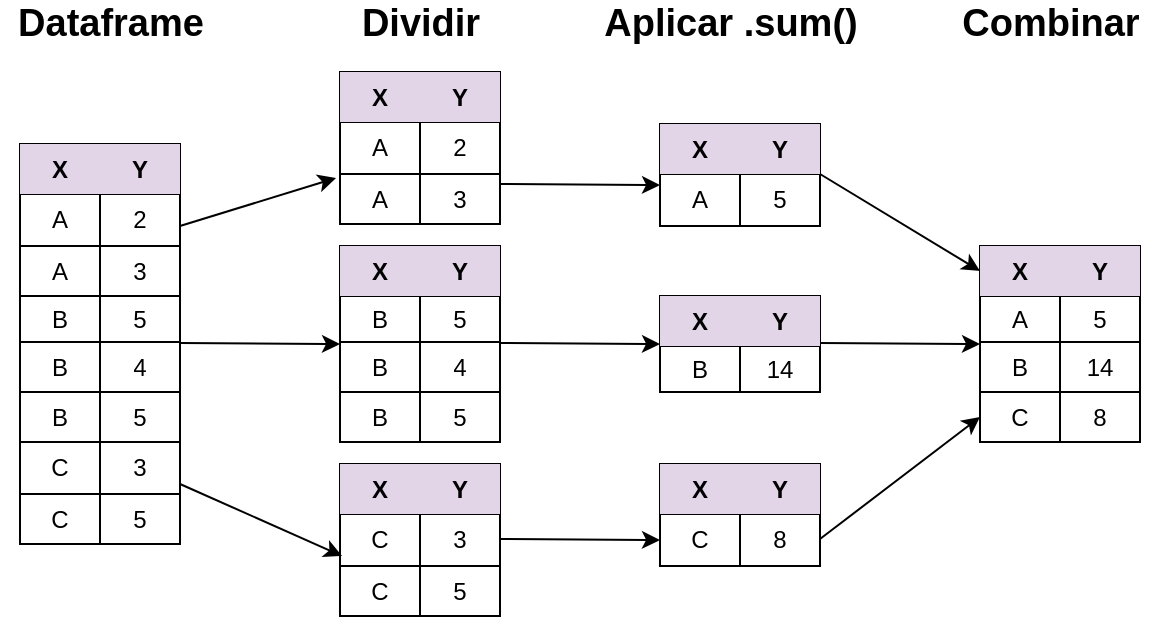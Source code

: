 <mxfile version="18.0.1" type="device"><diagram id="qGGB7YdYX_2uD_YMOas9" name="Página-1"><mxGraphModel dx="1070" dy="843" grid="1" gridSize="10" guides="1" tooltips="1" connect="1" arrows="1" fold="1" page="1" pageScale="1" pageWidth="1100" pageHeight="850" math="0" shadow="0"><root><mxCell id="0"/><mxCell id="1" parent="0"/><mxCell id="ShK-FZhTiDxyKn27nZSb-1" value="" style="shape=table;html=1;whiteSpace=wrap;startSize=0;container=1;collapsible=0;childLayout=tableLayout;" vertex="1" parent="1"><mxGeometry x="160" y="160" width="80" height="200" as="geometry"/></mxCell><mxCell id="ShK-FZhTiDxyKn27nZSb-2" value="" style="shape=tableRow;horizontal=0;startSize=0;swimlaneHead=0;swimlaneBody=0;top=0;left=0;bottom=0;right=0;collapsible=0;dropTarget=0;fillColor=none;points=[[0,0.5],[1,0.5]];portConstraint=eastwest;" vertex="1" parent="ShK-FZhTiDxyKn27nZSb-1"><mxGeometry width="80" height="25" as="geometry"/></mxCell><mxCell id="ShK-FZhTiDxyKn27nZSb-3" value="X" style="shape=partialRectangle;html=1;whiteSpace=wrap;connectable=0;fillColor=#e1d5e7;top=0;left=0;bottom=0;right=0;overflow=hidden;strokeColor=#9673a6;fontStyle=1" vertex="1" parent="ShK-FZhTiDxyKn27nZSb-2"><mxGeometry width="40" height="25" as="geometry"><mxRectangle width="40" height="25" as="alternateBounds"/></mxGeometry></mxCell><mxCell id="ShK-FZhTiDxyKn27nZSb-4" value="Y" style="shape=partialRectangle;html=1;whiteSpace=wrap;connectable=0;fillColor=#e1d5e7;top=0;left=0;bottom=0;right=0;overflow=hidden;strokeColor=#9673a6;fontStyle=1" vertex="1" parent="ShK-FZhTiDxyKn27nZSb-2"><mxGeometry x="40" width="40" height="25" as="geometry"><mxRectangle width="40" height="25" as="alternateBounds"/></mxGeometry></mxCell><mxCell id="ShK-FZhTiDxyKn27nZSb-6" value="" style="shape=tableRow;horizontal=0;startSize=0;swimlaneHead=0;swimlaneBody=0;top=0;left=0;bottom=0;right=0;collapsible=0;dropTarget=0;fillColor=none;points=[[0,0.5],[1,0.5]];portConstraint=eastwest;" vertex="1" parent="ShK-FZhTiDxyKn27nZSb-1"><mxGeometry y="25" width="80" height="26" as="geometry"/></mxCell><mxCell id="ShK-FZhTiDxyKn27nZSb-7" value="A" style="shape=partialRectangle;html=1;whiteSpace=wrap;connectable=0;fillColor=none;top=0;left=0;bottom=0;right=0;overflow=hidden;" vertex="1" parent="ShK-FZhTiDxyKn27nZSb-6"><mxGeometry width="40" height="26" as="geometry"><mxRectangle width="40" height="26" as="alternateBounds"/></mxGeometry></mxCell><mxCell id="ShK-FZhTiDxyKn27nZSb-8" value="2" style="shape=partialRectangle;html=1;whiteSpace=wrap;connectable=0;fillColor=none;top=0;left=0;bottom=0;right=0;overflow=hidden;" vertex="1" parent="ShK-FZhTiDxyKn27nZSb-6"><mxGeometry x="40" width="40" height="26" as="geometry"><mxRectangle width="40" height="26" as="alternateBounds"/></mxGeometry></mxCell><mxCell id="ShK-FZhTiDxyKn27nZSb-10" value="" style="shape=tableRow;horizontal=0;startSize=0;swimlaneHead=0;swimlaneBody=0;top=0;left=0;bottom=0;right=0;collapsible=0;dropTarget=0;fillColor=none;points=[[0,0.5],[1,0.5]];portConstraint=eastwest;" vertex="1" parent="ShK-FZhTiDxyKn27nZSb-1"><mxGeometry y="51" width="80" height="25" as="geometry"/></mxCell><mxCell id="ShK-FZhTiDxyKn27nZSb-11" value="A" style="shape=partialRectangle;html=1;whiteSpace=wrap;connectable=0;fillColor=none;top=0;left=0;bottom=0;right=0;overflow=hidden;" vertex="1" parent="ShK-FZhTiDxyKn27nZSb-10"><mxGeometry width="40" height="25" as="geometry"><mxRectangle width="40" height="25" as="alternateBounds"/></mxGeometry></mxCell><mxCell id="ShK-FZhTiDxyKn27nZSb-12" value="3" style="shape=partialRectangle;html=1;whiteSpace=wrap;connectable=0;fillColor=none;top=0;left=0;bottom=0;right=0;overflow=hidden;" vertex="1" parent="ShK-FZhTiDxyKn27nZSb-10"><mxGeometry x="40" width="40" height="25" as="geometry"><mxRectangle width="40" height="25" as="alternateBounds"/></mxGeometry></mxCell><mxCell id="ShK-FZhTiDxyKn27nZSb-23" style="shape=tableRow;horizontal=0;startSize=0;swimlaneHead=0;swimlaneBody=0;top=0;left=0;bottom=0;right=0;collapsible=0;dropTarget=0;fillColor=none;points=[[0,0.5],[1,0.5]];portConstraint=eastwest;" vertex="1" parent="ShK-FZhTiDxyKn27nZSb-1"><mxGeometry y="76" width="80" height="23" as="geometry"/></mxCell><mxCell id="ShK-FZhTiDxyKn27nZSb-24" value="B" style="shape=partialRectangle;html=1;whiteSpace=wrap;connectable=0;fillColor=none;top=0;left=0;bottom=0;right=0;overflow=hidden;" vertex="1" parent="ShK-FZhTiDxyKn27nZSb-23"><mxGeometry width="40" height="23" as="geometry"><mxRectangle width="40" height="23" as="alternateBounds"/></mxGeometry></mxCell><mxCell id="ShK-FZhTiDxyKn27nZSb-25" value="5" style="shape=partialRectangle;html=1;whiteSpace=wrap;connectable=0;fillColor=none;top=0;left=0;bottom=0;right=0;overflow=hidden;" vertex="1" parent="ShK-FZhTiDxyKn27nZSb-23"><mxGeometry x="40" width="40" height="23" as="geometry"><mxRectangle width="40" height="23" as="alternateBounds"/></mxGeometry></mxCell><mxCell id="ShK-FZhTiDxyKn27nZSb-20" style="shape=tableRow;horizontal=0;startSize=0;swimlaneHead=0;swimlaneBody=0;top=0;left=0;bottom=0;right=0;collapsible=0;dropTarget=0;fillColor=none;points=[[0,0.5],[1,0.5]];portConstraint=eastwest;" vertex="1" parent="ShK-FZhTiDxyKn27nZSb-1"><mxGeometry y="99" width="80" height="25" as="geometry"/></mxCell><mxCell id="ShK-FZhTiDxyKn27nZSb-21" value="B" style="shape=partialRectangle;html=1;whiteSpace=wrap;connectable=0;fillColor=none;top=0;left=0;bottom=0;right=0;overflow=hidden;" vertex="1" parent="ShK-FZhTiDxyKn27nZSb-20"><mxGeometry width="40" height="25" as="geometry"><mxRectangle width="40" height="25" as="alternateBounds"/></mxGeometry></mxCell><mxCell id="ShK-FZhTiDxyKn27nZSb-22" value="4" style="shape=partialRectangle;html=1;whiteSpace=wrap;connectable=0;fillColor=none;top=0;left=0;bottom=0;right=0;overflow=hidden;" vertex="1" parent="ShK-FZhTiDxyKn27nZSb-20"><mxGeometry x="40" width="40" height="25" as="geometry"><mxRectangle width="40" height="25" as="alternateBounds"/></mxGeometry></mxCell><mxCell id="ShK-FZhTiDxyKn27nZSb-17" style="shape=tableRow;horizontal=0;startSize=0;swimlaneHead=0;swimlaneBody=0;top=0;left=0;bottom=0;right=0;collapsible=0;dropTarget=0;fillColor=none;points=[[0,0.5],[1,0.5]];portConstraint=eastwest;" vertex="1" parent="ShK-FZhTiDxyKn27nZSb-1"><mxGeometry y="124" width="80" height="25" as="geometry"/></mxCell><mxCell id="ShK-FZhTiDxyKn27nZSb-18" value="B" style="shape=partialRectangle;html=1;whiteSpace=wrap;connectable=0;fillColor=none;top=0;left=0;bottom=0;right=0;overflow=hidden;" vertex="1" parent="ShK-FZhTiDxyKn27nZSb-17"><mxGeometry width="40" height="25" as="geometry"><mxRectangle width="40" height="25" as="alternateBounds"/></mxGeometry></mxCell><mxCell id="ShK-FZhTiDxyKn27nZSb-19" value="5" style="shape=partialRectangle;html=1;whiteSpace=wrap;connectable=0;fillColor=none;top=0;left=0;bottom=0;right=0;overflow=hidden;" vertex="1" parent="ShK-FZhTiDxyKn27nZSb-17"><mxGeometry x="40" width="40" height="25" as="geometry"><mxRectangle width="40" height="25" as="alternateBounds"/></mxGeometry></mxCell><mxCell id="ShK-FZhTiDxyKn27nZSb-26" style="shape=tableRow;horizontal=0;startSize=0;swimlaneHead=0;swimlaneBody=0;top=0;left=0;bottom=0;right=0;collapsible=0;dropTarget=0;fillColor=none;points=[[0,0.5],[1,0.5]];portConstraint=eastwest;" vertex="1" parent="ShK-FZhTiDxyKn27nZSb-1"><mxGeometry y="149" width="80" height="26" as="geometry"/></mxCell><mxCell id="ShK-FZhTiDxyKn27nZSb-27" value="C" style="shape=partialRectangle;html=1;whiteSpace=wrap;connectable=0;fillColor=none;top=0;left=0;bottom=0;right=0;overflow=hidden;" vertex="1" parent="ShK-FZhTiDxyKn27nZSb-26"><mxGeometry width="40" height="26" as="geometry"><mxRectangle width="40" height="26" as="alternateBounds"/></mxGeometry></mxCell><mxCell id="ShK-FZhTiDxyKn27nZSb-28" value="3" style="shape=partialRectangle;html=1;whiteSpace=wrap;connectable=0;fillColor=none;top=0;left=0;bottom=0;right=0;overflow=hidden;" vertex="1" parent="ShK-FZhTiDxyKn27nZSb-26"><mxGeometry x="40" width="40" height="26" as="geometry"><mxRectangle width="40" height="26" as="alternateBounds"/></mxGeometry></mxCell><mxCell id="ShK-FZhTiDxyKn27nZSb-14" style="shape=tableRow;horizontal=0;startSize=0;swimlaneHead=0;swimlaneBody=0;top=0;left=0;bottom=0;right=0;collapsible=0;dropTarget=0;fillColor=none;points=[[0,0.5],[1,0.5]];portConstraint=eastwest;" vertex="1" parent="ShK-FZhTiDxyKn27nZSb-1"><mxGeometry y="175" width="80" height="25" as="geometry"/></mxCell><mxCell id="ShK-FZhTiDxyKn27nZSb-15" value="C" style="shape=partialRectangle;html=1;whiteSpace=wrap;connectable=0;fillColor=none;top=0;left=0;bottom=0;right=0;overflow=hidden;" vertex="1" parent="ShK-FZhTiDxyKn27nZSb-14"><mxGeometry width="40" height="25" as="geometry"><mxRectangle width="40" height="25" as="alternateBounds"/></mxGeometry></mxCell><mxCell id="ShK-FZhTiDxyKn27nZSb-16" value="5" style="shape=partialRectangle;html=1;whiteSpace=wrap;connectable=0;fillColor=none;top=0;left=0;bottom=0;right=0;overflow=hidden;" vertex="1" parent="ShK-FZhTiDxyKn27nZSb-14"><mxGeometry x="40" width="40" height="25" as="geometry"><mxRectangle width="40" height="25" as="alternateBounds"/></mxGeometry></mxCell><mxCell id="ShK-FZhTiDxyKn27nZSb-29" value="" style="shape=table;html=1;whiteSpace=wrap;startSize=0;container=1;collapsible=0;childLayout=tableLayout;" vertex="1" parent="1"><mxGeometry x="320" y="320" width="80" height="76" as="geometry"/></mxCell><mxCell id="ShK-FZhTiDxyKn27nZSb-30" value="" style="shape=tableRow;horizontal=0;startSize=0;swimlaneHead=0;swimlaneBody=0;top=0;left=0;bottom=0;right=0;collapsible=0;dropTarget=0;fillColor=none;points=[[0,0.5],[1,0.5]];portConstraint=eastwest;" vertex="1" parent="ShK-FZhTiDxyKn27nZSb-29"><mxGeometry width="80" height="25" as="geometry"/></mxCell><mxCell id="ShK-FZhTiDxyKn27nZSb-31" value="X" style="shape=partialRectangle;html=1;whiteSpace=wrap;connectable=0;fillColor=#e1d5e7;top=0;left=0;bottom=0;right=0;overflow=hidden;strokeColor=#9673a6;fontStyle=1" vertex="1" parent="ShK-FZhTiDxyKn27nZSb-30"><mxGeometry width="40" height="25" as="geometry"><mxRectangle width="40" height="25" as="alternateBounds"/></mxGeometry></mxCell><mxCell id="ShK-FZhTiDxyKn27nZSb-32" value="Y" style="shape=partialRectangle;html=1;whiteSpace=wrap;connectable=0;fillColor=#e1d5e7;top=0;left=0;bottom=0;right=0;overflow=hidden;strokeColor=#9673a6;fontStyle=1" vertex="1" parent="ShK-FZhTiDxyKn27nZSb-30"><mxGeometry x="40" width="40" height="25" as="geometry"><mxRectangle width="40" height="25" as="alternateBounds"/></mxGeometry></mxCell><mxCell id="ShK-FZhTiDxyKn27nZSb-48" style="shape=tableRow;horizontal=0;startSize=0;swimlaneHead=0;swimlaneBody=0;top=0;left=0;bottom=0;right=0;collapsible=0;dropTarget=0;fillColor=none;points=[[0,0.5],[1,0.5]];portConstraint=eastwest;" vertex="1" parent="ShK-FZhTiDxyKn27nZSb-29"><mxGeometry y="25" width="80" height="26" as="geometry"/></mxCell><mxCell id="ShK-FZhTiDxyKn27nZSb-49" value="C" style="shape=partialRectangle;html=1;whiteSpace=wrap;connectable=0;fillColor=none;top=0;left=0;bottom=0;right=0;overflow=hidden;" vertex="1" parent="ShK-FZhTiDxyKn27nZSb-48"><mxGeometry width="40" height="26" as="geometry"><mxRectangle width="40" height="26" as="alternateBounds"/></mxGeometry></mxCell><mxCell id="ShK-FZhTiDxyKn27nZSb-50" value="3" style="shape=partialRectangle;html=1;whiteSpace=wrap;connectable=0;fillColor=none;top=0;left=0;bottom=0;right=0;overflow=hidden;" vertex="1" parent="ShK-FZhTiDxyKn27nZSb-48"><mxGeometry x="40" width="40" height="26" as="geometry"><mxRectangle width="40" height="26" as="alternateBounds"/></mxGeometry></mxCell><mxCell id="ShK-FZhTiDxyKn27nZSb-51" style="shape=tableRow;horizontal=0;startSize=0;swimlaneHead=0;swimlaneBody=0;top=0;left=0;bottom=0;right=0;collapsible=0;dropTarget=0;fillColor=none;points=[[0,0.5],[1,0.5]];portConstraint=eastwest;" vertex="1" parent="ShK-FZhTiDxyKn27nZSb-29"><mxGeometry y="51" width="80" height="25" as="geometry"/></mxCell><mxCell id="ShK-FZhTiDxyKn27nZSb-52" value="C" style="shape=partialRectangle;html=1;whiteSpace=wrap;connectable=0;fillColor=none;top=0;left=0;bottom=0;right=0;overflow=hidden;" vertex="1" parent="ShK-FZhTiDxyKn27nZSb-51"><mxGeometry width="40" height="25" as="geometry"><mxRectangle width="40" height="25" as="alternateBounds"/></mxGeometry></mxCell><mxCell id="ShK-FZhTiDxyKn27nZSb-53" value="5" style="shape=partialRectangle;html=1;whiteSpace=wrap;connectable=0;fillColor=none;top=0;left=0;bottom=0;right=0;overflow=hidden;" vertex="1" parent="ShK-FZhTiDxyKn27nZSb-51"><mxGeometry x="40" width="40" height="25" as="geometry"><mxRectangle width="40" height="25" as="alternateBounds"/></mxGeometry></mxCell><mxCell id="ShK-FZhTiDxyKn27nZSb-54" value="" style="shape=table;html=1;whiteSpace=wrap;startSize=0;container=1;collapsible=0;childLayout=tableLayout;" vertex="1" parent="1"><mxGeometry x="320" y="211" width="80" height="98" as="geometry"/></mxCell><mxCell id="ShK-FZhTiDxyKn27nZSb-55" value="" style="shape=tableRow;horizontal=0;startSize=0;swimlaneHead=0;swimlaneBody=0;top=0;left=0;bottom=0;right=0;collapsible=0;dropTarget=0;fillColor=none;points=[[0,0.5],[1,0.5]];portConstraint=eastwest;" vertex="1" parent="ShK-FZhTiDxyKn27nZSb-54"><mxGeometry width="80" height="25" as="geometry"/></mxCell><mxCell id="ShK-FZhTiDxyKn27nZSb-56" value="X" style="shape=partialRectangle;html=1;whiteSpace=wrap;connectable=0;fillColor=#e1d5e7;top=0;left=0;bottom=0;right=0;overflow=hidden;strokeColor=#9673a6;fontStyle=1" vertex="1" parent="ShK-FZhTiDxyKn27nZSb-55"><mxGeometry width="40" height="25" as="geometry"><mxRectangle width="40" height="25" as="alternateBounds"/></mxGeometry></mxCell><mxCell id="ShK-FZhTiDxyKn27nZSb-57" value="Y" style="shape=partialRectangle;html=1;whiteSpace=wrap;connectable=0;fillColor=#e1d5e7;top=0;left=0;bottom=0;right=0;overflow=hidden;strokeColor=#9673a6;fontStyle=1" vertex="1" parent="ShK-FZhTiDxyKn27nZSb-55"><mxGeometry x="40" width="40" height="25" as="geometry"><mxRectangle width="40" height="25" as="alternateBounds"/></mxGeometry></mxCell><mxCell id="ShK-FZhTiDxyKn27nZSb-64" style="shape=tableRow;horizontal=0;startSize=0;swimlaneHead=0;swimlaneBody=0;top=0;left=0;bottom=0;right=0;collapsible=0;dropTarget=0;fillColor=none;points=[[0,0.5],[1,0.5]];portConstraint=eastwest;" vertex="1" parent="ShK-FZhTiDxyKn27nZSb-54"><mxGeometry y="25" width="80" height="23" as="geometry"/></mxCell><mxCell id="ShK-FZhTiDxyKn27nZSb-65" value="B" style="shape=partialRectangle;html=1;whiteSpace=wrap;connectable=0;fillColor=none;top=0;left=0;bottom=0;right=0;overflow=hidden;" vertex="1" parent="ShK-FZhTiDxyKn27nZSb-64"><mxGeometry width="40" height="23" as="geometry"><mxRectangle width="40" height="23" as="alternateBounds"/></mxGeometry></mxCell><mxCell id="ShK-FZhTiDxyKn27nZSb-66" value="5" style="shape=partialRectangle;html=1;whiteSpace=wrap;connectable=0;fillColor=none;top=0;left=0;bottom=0;right=0;overflow=hidden;" vertex="1" parent="ShK-FZhTiDxyKn27nZSb-64"><mxGeometry x="40" width="40" height="23" as="geometry"><mxRectangle width="40" height="23" as="alternateBounds"/></mxGeometry></mxCell><mxCell id="ShK-FZhTiDxyKn27nZSb-67" style="shape=tableRow;horizontal=0;startSize=0;swimlaneHead=0;swimlaneBody=0;top=0;left=0;bottom=0;right=0;collapsible=0;dropTarget=0;fillColor=none;points=[[0,0.5],[1,0.5]];portConstraint=eastwest;" vertex="1" parent="ShK-FZhTiDxyKn27nZSb-54"><mxGeometry y="48" width="80" height="25" as="geometry"/></mxCell><mxCell id="ShK-FZhTiDxyKn27nZSb-68" value="B" style="shape=partialRectangle;html=1;whiteSpace=wrap;connectable=0;fillColor=none;top=0;left=0;bottom=0;right=0;overflow=hidden;" vertex="1" parent="ShK-FZhTiDxyKn27nZSb-67"><mxGeometry width="40" height="25" as="geometry"><mxRectangle width="40" height="25" as="alternateBounds"/></mxGeometry></mxCell><mxCell id="ShK-FZhTiDxyKn27nZSb-69" value="4" style="shape=partialRectangle;html=1;whiteSpace=wrap;connectable=0;fillColor=none;top=0;left=0;bottom=0;right=0;overflow=hidden;" vertex="1" parent="ShK-FZhTiDxyKn27nZSb-67"><mxGeometry x="40" width="40" height="25" as="geometry"><mxRectangle width="40" height="25" as="alternateBounds"/></mxGeometry></mxCell><mxCell id="ShK-FZhTiDxyKn27nZSb-70" style="shape=tableRow;horizontal=0;startSize=0;swimlaneHead=0;swimlaneBody=0;top=0;left=0;bottom=0;right=0;collapsible=0;dropTarget=0;fillColor=none;points=[[0,0.5],[1,0.5]];portConstraint=eastwest;" vertex="1" parent="ShK-FZhTiDxyKn27nZSb-54"><mxGeometry y="73" width="80" height="25" as="geometry"/></mxCell><mxCell id="ShK-FZhTiDxyKn27nZSb-71" value="B" style="shape=partialRectangle;html=1;whiteSpace=wrap;connectable=0;fillColor=none;top=0;left=0;bottom=0;right=0;overflow=hidden;" vertex="1" parent="ShK-FZhTiDxyKn27nZSb-70"><mxGeometry width="40" height="25" as="geometry"><mxRectangle width="40" height="25" as="alternateBounds"/></mxGeometry></mxCell><mxCell id="ShK-FZhTiDxyKn27nZSb-72" value="5" style="shape=partialRectangle;html=1;whiteSpace=wrap;connectable=0;fillColor=none;top=0;left=0;bottom=0;right=0;overflow=hidden;" vertex="1" parent="ShK-FZhTiDxyKn27nZSb-70"><mxGeometry x="40" width="40" height="25" as="geometry"><mxRectangle width="40" height="25" as="alternateBounds"/></mxGeometry></mxCell><mxCell id="ShK-FZhTiDxyKn27nZSb-79" value="" style="shape=table;html=1;whiteSpace=wrap;startSize=0;container=1;collapsible=0;childLayout=tableLayout;" vertex="1" parent="1"><mxGeometry x="320" y="124" width="80" height="76" as="geometry"/></mxCell><mxCell id="ShK-FZhTiDxyKn27nZSb-80" value="" style="shape=tableRow;horizontal=0;startSize=0;swimlaneHead=0;swimlaneBody=0;top=0;left=0;bottom=0;right=0;collapsible=0;dropTarget=0;fillColor=none;points=[[0,0.5],[1,0.5]];portConstraint=eastwest;" vertex="1" parent="ShK-FZhTiDxyKn27nZSb-79"><mxGeometry width="80" height="25" as="geometry"/></mxCell><mxCell id="ShK-FZhTiDxyKn27nZSb-81" value="X" style="shape=partialRectangle;html=1;whiteSpace=wrap;connectable=0;fillColor=#e1d5e7;top=0;left=0;bottom=0;right=0;overflow=hidden;strokeColor=#9673a6;fontStyle=1" vertex="1" parent="ShK-FZhTiDxyKn27nZSb-80"><mxGeometry width="40" height="25" as="geometry"><mxRectangle width="40" height="25" as="alternateBounds"/></mxGeometry></mxCell><mxCell id="ShK-FZhTiDxyKn27nZSb-82" value="Y" style="shape=partialRectangle;html=1;whiteSpace=wrap;connectable=0;fillColor=#e1d5e7;top=0;left=0;bottom=0;right=0;overflow=hidden;strokeColor=#9673a6;fontStyle=1" vertex="1" parent="ShK-FZhTiDxyKn27nZSb-80"><mxGeometry x="40" width="40" height="25" as="geometry"><mxRectangle width="40" height="25" as="alternateBounds"/></mxGeometry></mxCell><mxCell id="ShK-FZhTiDxyKn27nZSb-83" value="" style="shape=tableRow;horizontal=0;startSize=0;swimlaneHead=0;swimlaneBody=0;top=0;left=0;bottom=0;right=0;collapsible=0;dropTarget=0;fillColor=none;points=[[0,0.5],[1,0.5]];portConstraint=eastwest;" vertex="1" parent="ShK-FZhTiDxyKn27nZSb-79"><mxGeometry y="25" width="80" height="26" as="geometry"/></mxCell><mxCell id="ShK-FZhTiDxyKn27nZSb-84" value="A" style="shape=partialRectangle;html=1;whiteSpace=wrap;connectable=0;fillColor=none;top=0;left=0;bottom=0;right=0;overflow=hidden;" vertex="1" parent="ShK-FZhTiDxyKn27nZSb-83"><mxGeometry width="40" height="26" as="geometry"><mxRectangle width="40" height="26" as="alternateBounds"/></mxGeometry></mxCell><mxCell id="ShK-FZhTiDxyKn27nZSb-85" value="2" style="shape=partialRectangle;html=1;whiteSpace=wrap;connectable=0;fillColor=none;top=0;left=0;bottom=0;right=0;overflow=hidden;" vertex="1" parent="ShK-FZhTiDxyKn27nZSb-83"><mxGeometry x="40" width="40" height="26" as="geometry"><mxRectangle width="40" height="26" as="alternateBounds"/></mxGeometry></mxCell><mxCell id="ShK-FZhTiDxyKn27nZSb-86" value="" style="shape=tableRow;horizontal=0;startSize=0;swimlaneHead=0;swimlaneBody=0;top=0;left=0;bottom=0;right=0;collapsible=0;dropTarget=0;fillColor=none;points=[[0,0.5],[1,0.5]];portConstraint=eastwest;" vertex="1" parent="ShK-FZhTiDxyKn27nZSb-79"><mxGeometry y="51" width="80" height="25" as="geometry"/></mxCell><mxCell id="ShK-FZhTiDxyKn27nZSb-87" value="A" style="shape=partialRectangle;html=1;whiteSpace=wrap;connectable=0;fillColor=none;top=0;left=0;bottom=0;right=0;overflow=hidden;" vertex="1" parent="ShK-FZhTiDxyKn27nZSb-86"><mxGeometry width="40" height="25" as="geometry"><mxRectangle width="40" height="25" as="alternateBounds"/></mxGeometry></mxCell><mxCell id="ShK-FZhTiDxyKn27nZSb-88" value="3" style="shape=partialRectangle;html=1;whiteSpace=wrap;connectable=0;fillColor=none;top=0;left=0;bottom=0;right=0;overflow=hidden;" vertex="1" parent="ShK-FZhTiDxyKn27nZSb-86"><mxGeometry x="40" width="40" height="25" as="geometry"><mxRectangle width="40" height="25" as="alternateBounds"/></mxGeometry></mxCell><mxCell id="ShK-FZhTiDxyKn27nZSb-104" value="" style="shape=table;html=1;whiteSpace=wrap;startSize=0;container=1;collapsible=0;childLayout=tableLayout;" vertex="1" parent="1"><mxGeometry x="480" y="150" width="80" height="51" as="geometry"/></mxCell><mxCell id="ShK-FZhTiDxyKn27nZSb-105" value="" style="shape=tableRow;horizontal=0;startSize=0;swimlaneHead=0;swimlaneBody=0;top=0;left=0;bottom=0;right=0;collapsible=0;dropTarget=0;fillColor=none;points=[[0,0.5],[1,0.5]];portConstraint=eastwest;" vertex="1" parent="ShK-FZhTiDxyKn27nZSb-104"><mxGeometry width="80" height="25" as="geometry"/></mxCell><mxCell id="ShK-FZhTiDxyKn27nZSb-106" value="X" style="shape=partialRectangle;html=1;whiteSpace=wrap;connectable=0;fillColor=#e1d5e7;top=0;left=0;bottom=0;right=0;overflow=hidden;strokeColor=#9673a6;fontStyle=1" vertex="1" parent="ShK-FZhTiDxyKn27nZSb-105"><mxGeometry width="40" height="25" as="geometry"><mxRectangle width="40" height="25" as="alternateBounds"/></mxGeometry></mxCell><mxCell id="ShK-FZhTiDxyKn27nZSb-107" value="Y" style="shape=partialRectangle;html=1;whiteSpace=wrap;connectable=0;fillColor=#e1d5e7;top=0;left=0;bottom=0;right=0;overflow=hidden;strokeColor=#9673a6;fontStyle=1" vertex="1" parent="ShK-FZhTiDxyKn27nZSb-105"><mxGeometry x="40" width="40" height="25" as="geometry"><mxRectangle width="40" height="25" as="alternateBounds"/></mxGeometry></mxCell><mxCell id="ShK-FZhTiDxyKn27nZSb-108" value="" style="shape=tableRow;horizontal=0;startSize=0;swimlaneHead=0;swimlaneBody=0;top=0;left=0;bottom=0;right=0;collapsible=0;dropTarget=0;fillColor=none;points=[[0,0.5],[1,0.5]];portConstraint=eastwest;" vertex="1" parent="ShK-FZhTiDxyKn27nZSb-104"><mxGeometry y="25" width="80" height="26" as="geometry"/></mxCell><mxCell id="ShK-FZhTiDxyKn27nZSb-109" value="A" style="shape=partialRectangle;html=1;whiteSpace=wrap;connectable=0;fillColor=none;top=0;left=0;bottom=0;right=0;overflow=hidden;" vertex="1" parent="ShK-FZhTiDxyKn27nZSb-108"><mxGeometry width="40" height="26" as="geometry"><mxRectangle width="40" height="26" as="alternateBounds"/></mxGeometry></mxCell><mxCell id="ShK-FZhTiDxyKn27nZSb-110" value="5" style="shape=partialRectangle;html=1;whiteSpace=wrap;connectable=0;fillColor=none;top=0;left=0;bottom=0;right=0;overflow=hidden;" vertex="1" parent="ShK-FZhTiDxyKn27nZSb-108"><mxGeometry x="40" width="40" height="26" as="geometry"><mxRectangle width="40" height="26" as="alternateBounds"/></mxGeometry></mxCell><mxCell id="ShK-FZhTiDxyKn27nZSb-114" value="" style="shape=table;html=1;whiteSpace=wrap;startSize=0;container=1;collapsible=0;childLayout=tableLayout;" vertex="1" parent="1"><mxGeometry x="480" y="236" width="80" height="48" as="geometry"/></mxCell><mxCell id="ShK-FZhTiDxyKn27nZSb-115" value="" style="shape=tableRow;horizontal=0;startSize=0;swimlaneHead=0;swimlaneBody=0;top=0;left=0;bottom=0;right=0;collapsible=0;dropTarget=0;fillColor=none;points=[[0,0.5],[1,0.5]];portConstraint=eastwest;" vertex="1" parent="ShK-FZhTiDxyKn27nZSb-114"><mxGeometry width="80" height="25" as="geometry"/></mxCell><mxCell id="ShK-FZhTiDxyKn27nZSb-116" value="X" style="shape=partialRectangle;html=1;whiteSpace=wrap;connectable=0;fillColor=#e1d5e7;top=0;left=0;bottom=0;right=0;overflow=hidden;strokeColor=#9673a6;fontStyle=1" vertex="1" parent="ShK-FZhTiDxyKn27nZSb-115"><mxGeometry width="40" height="25" as="geometry"><mxRectangle width="40" height="25" as="alternateBounds"/></mxGeometry></mxCell><mxCell id="ShK-FZhTiDxyKn27nZSb-117" value="Y" style="shape=partialRectangle;html=1;whiteSpace=wrap;connectable=0;fillColor=#e1d5e7;top=0;left=0;bottom=0;right=0;overflow=hidden;strokeColor=#9673a6;fontStyle=1" vertex="1" parent="ShK-FZhTiDxyKn27nZSb-115"><mxGeometry x="40" width="40" height="25" as="geometry"><mxRectangle width="40" height="25" as="alternateBounds"/></mxGeometry></mxCell><mxCell id="ShK-FZhTiDxyKn27nZSb-118" style="shape=tableRow;horizontal=0;startSize=0;swimlaneHead=0;swimlaneBody=0;top=0;left=0;bottom=0;right=0;collapsible=0;dropTarget=0;fillColor=none;points=[[0,0.5],[1,0.5]];portConstraint=eastwest;" vertex="1" parent="ShK-FZhTiDxyKn27nZSb-114"><mxGeometry y="25" width="80" height="23" as="geometry"/></mxCell><mxCell id="ShK-FZhTiDxyKn27nZSb-119" value="B" style="shape=partialRectangle;html=1;whiteSpace=wrap;connectable=0;fillColor=none;top=0;left=0;bottom=0;right=0;overflow=hidden;" vertex="1" parent="ShK-FZhTiDxyKn27nZSb-118"><mxGeometry width="40" height="23" as="geometry"><mxRectangle width="40" height="23" as="alternateBounds"/></mxGeometry></mxCell><mxCell id="ShK-FZhTiDxyKn27nZSb-120" value="14" style="shape=partialRectangle;html=1;whiteSpace=wrap;connectable=0;fillColor=none;top=0;left=0;bottom=0;right=0;overflow=hidden;" vertex="1" parent="ShK-FZhTiDxyKn27nZSb-118"><mxGeometry x="40" width="40" height="23" as="geometry"><mxRectangle width="40" height="23" as="alternateBounds"/></mxGeometry></mxCell><mxCell id="ShK-FZhTiDxyKn27nZSb-127" value="" style="shape=table;html=1;whiteSpace=wrap;startSize=0;container=1;collapsible=0;childLayout=tableLayout;" vertex="1" parent="1"><mxGeometry x="480" y="320" width="80" height="51" as="geometry"/></mxCell><mxCell id="ShK-FZhTiDxyKn27nZSb-128" value="" style="shape=tableRow;horizontal=0;startSize=0;swimlaneHead=0;swimlaneBody=0;top=0;left=0;bottom=0;right=0;collapsible=0;dropTarget=0;fillColor=none;points=[[0,0.5],[1,0.5]];portConstraint=eastwest;" vertex="1" parent="ShK-FZhTiDxyKn27nZSb-127"><mxGeometry width="80" height="25" as="geometry"/></mxCell><mxCell id="ShK-FZhTiDxyKn27nZSb-129" value="X" style="shape=partialRectangle;html=1;whiteSpace=wrap;connectable=0;fillColor=#e1d5e7;top=0;left=0;bottom=0;right=0;overflow=hidden;strokeColor=#9673a6;fontStyle=1" vertex="1" parent="ShK-FZhTiDxyKn27nZSb-128"><mxGeometry width="40" height="25" as="geometry"><mxRectangle width="40" height="25" as="alternateBounds"/></mxGeometry></mxCell><mxCell id="ShK-FZhTiDxyKn27nZSb-130" value="Y" style="shape=partialRectangle;html=1;whiteSpace=wrap;connectable=0;fillColor=#e1d5e7;top=0;left=0;bottom=0;right=0;overflow=hidden;strokeColor=#9673a6;fontStyle=1" vertex="1" parent="ShK-FZhTiDxyKn27nZSb-128"><mxGeometry x="40" width="40" height="25" as="geometry"><mxRectangle width="40" height="25" as="alternateBounds"/></mxGeometry></mxCell><mxCell id="ShK-FZhTiDxyKn27nZSb-131" style="shape=tableRow;horizontal=0;startSize=0;swimlaneHead=0;swimlaneBody=0;top=0;left=0;bottom=0;right=0;collapsible=0;dropTarget=0;fillColor=none;points=[[0,0.5],[1,0.5]];portConstraint=eastwest;" vertex="1" parent="ShK-FZhTiDxyKn27nZSb-127"><mxGeometry y="25" width="80" height="26" as="geometry"/></mxCell><mxCell id="ShK-FZhTiDxyKn27nZSb-132" value="C" style="shape=partialRectangle;html=1;whiteSpace=wrap;connectable=0;fillColor=none;top=0;left=0;bottom=0;right=0;overflow=hidden;" vertex="1" parent="ShK-FZhTiDxyKn27nZSb-131"><mxGeometry width="40" height="26" as="geometry"><mxRectangle width="40" height="26" as="alternateBounds"/></mxGeometry></mxCell><mxCell id="ShK-FZhTiDxyKn27nZSb-133" value="8" style="shape=partialRectangle;html=1;whiteSpace=wrap;connectable=0;fillColor=none;top=0;left=0;bottom=0;right=0;overflow=hidden;" vertex="1" parent="ShK-FZhTiDxyKn27nZSb-131"><mxGeometry x="40" width="40" height="26" as="geometry"><mxRectangle width="40" height="26" as="alternateBounds"/></mxGeometry></mxCell><mxCell id="ShK-FZhTiDxyKn27nZSb-137" value="" style="shape=table;html=1;whiteSpace=wrap;startSize=0;container=1;collapsible=0;childLayout=tableLayout;" vertex="1" parent="1"><mxGeometry x="640" y="211" width="80" height="98" as="geometry"/></mxCell><mxCell id="ShK-FZhTiDxyKn27nZSb-138" value="" style="shape=tableRow;horizontal=0;startSize=0;swimlaneHead=0;swimlaneBody=0;top=0;left=0;bottom=0;right=0;collapsible=0;dropTarget=0;fillColor=none;points=[[0,0.5],[1,0.5]];portConstraint=eastwest;" vertex="1" parent="ShK-FZhTiDxyKn27nZSb-137"><mxGeometry width="80" height="25" as="geometry"/></mxCell><mxCell id="ShK-FZhTiDxyKn27nZSb-139" value="X" style="shape=partialRectangle;html=1;whiteSpace=wrap;connectable=0;fillColor=#e1d5e7;top=0;left=0;bottom=0;right=0;overflow=hidden;strokeColor=#9673a6;fontStyle=1" vertex="1" parent="ShK-FZhTiDxyKn27nZSb-138"><mxGeometry width="40" height="25" as="geometry"><mxRectangle width="40" height="25" as="alternateBounds"/></mxGeometry></mxCell><mxCell id="ShK-FZhTiDxyKn27nZSb-140" value="Y" style="shape=partialRectangle;html=1;whiteSpace=wrap;connectable=0;fillColor=#e1d5e7;top=0;left=0;bottom=0;right=0;overflow=hidden;strokeColor=#9673a6;fontStyle=1" vertex="1" parent="ShK-FZhTiDxyKn27nZSb-138"><mxGeometry x="40" width="40" height="25" as="geometry"><mxRectangle width="40" height="25" as="alternateBounds"/></mxGeometry></mxCell><mxCell id="ShK-FZhTiDxyKn27nZSb-141" style="shape=tableRow;horizontal=0;startSize=0;swimlaneHead=0;swimlaneBody=0;top=0;left=0;bottom=0;right=0;collapsible=0;dropTarget=0;fillColor=none;points=[[0,0.5],[1,0.5]];portConstraint=eastwest;" vertex="1" parent="ShK-FZhTiDxyKn27nZSb-137"><mxGeometry y="25" width="80" height="23" as="geometry"/></mxCell><mxCell id="ShK-FZhTiDxyKn27nZSb-142" value="A" style="shape=partialRectangle;html=1;whiteSpace=wrap;connectable=0;fillColor=none;top=0;left=0;bottom=0;right=0;overflow=hidden;" vertex="1" parent="ShK-FZhTiDxyKn27nZSb-141"><mxGeometry width="40" height="23" as="geometry"><mxRectangle width="40" height="23" as="alternateBounds"/></mxGeometry></mxCell><mxCell id="ShK-FZhTiDxyKn27nZSb-143" value="5" style="shape=partialRectangle;html=1;whiteSpace=wrap;connectable=0;fillColor=none;top=0;left=0;bottom=0;right=0;overflow=hidden;" vertex="1" parent="ShK-FZhTiDxyKn27nZSb-141"><mxGeometry x="40" width="40" height="23" as="geometry"><mxRectangle width="40" height="23" as="alternateBounds"/></mxGeometry></mxCell><mxCell id="ShK-FZhTiDxyKn27nZSb-144" style="shape=tableRow;horizontal=0;startSize=0;swimlaneHead=0;swimlaneBody=0;top=0;left=0;bottom=0;right=0;collapsible=0;dropTarget=0;fillColor=none;points=[[0,0.5],[1,0.5]];portConstraint=eastwest;" vertex="1" parent="ShK-FZhTiDxyKn27nZSb-137"><mxGeometry y="48" width="80" height="25" as="geometry"/></mxCell><mxCell id="ShK-FZhTiDxyKn27nZSb-145" value="B" style="shape=partialRectangle;html=1;whiteSpace=wrap;connectable=0;fillColor=none;top=0;left=0;bottom=0;right=0;overflow=hidden;" vertex="1" parent="ShK-FZhTiDxyKn27nZSb-144"><mxGeometry width="40" height="25" as="geometry"><mxRectangle width="40" height="25" as="alternateBounds"/></mxGeometry></mxCell><mxCell id="ShK-FZhTiDxyKn27nZSb-146" value="14" style="shape=partialRectangle;html=1;whiteSpace=wrap;connectable=0;fillColor=none;top=0;left=0;bottom=0;right=0;overflow=hidden;" vertex="1" parent="ShK-FZhTiDxyKn27nZSb-144"><mxGeometry x="40" width="40" height="25" as="geometry"><mxRectangle width="40" height="25" as="alternateBounds"/></mxGeometry></mxCell><mxCell id="ShK-FZhTiDxyKn27nZSb-147" style="shape=tableRow;horizontal=0;startSize=0;swimlaneHead=0;swimlaneBody=0;top=0;left=0;bottom=0;right=0;collapsible=0;dropTarget=0;fillColor=none;points=[[0,0.5],[1,0.5]];portConstraint=eastwest;" vertex="1" parent="ShK-FZhTiDxyKn27nZSb-137"><mxGeometry y="73" width="80" height="25" as="geometry"/></mxCell><mxCell id="ShK-FZhTiDxyKn27nZSb-148" value="C" style="shape=partialRectangle;html=1;whiteSpace=wrap;connectable=0;fillColor=none;top=0;left=0;bottom=0;right=0;overflow=hidden;" vertex="1" parent="ShK-FZhTiDxyKn27nZSb-147"><mxGeometry width="40" height="25" as="geometry"><mxRectangle width="40" height="25" as="alternateBounds"/></mxGeometry></mxCell><mxCell id="ShK-FZhTiDxyKn27nZSb-149" value="8" style="shape=partialRectangle;html=1;whiteSpace=wrap;connectable=0;fillColor=none;top=0;left=0;bottom=0;right=0;overflow=hidden;" vertex="1" parent="ShK-FZhTiDxyKn27nZSb-147"><mxGeometry x="40" width="40" height="25" as="geometry"><mxRectangle width="40" height="25" as="alternateBounds"/></mxGeometry></mxCell><mxCell id="ShK-FZhTiDxyKn27nZSb-150" value="" style="endArrow=classic;html=1;rounded=0;entryX=-0.025;entryY=1.077;entryDx=0;entryDy=0;entryPerimeter=0;" edge="1" parent="1" target="ShK-FZhTiDxyKn27nZSb-83"><mxGeometry width="50" height="50" relative="1" as="geometry"><mxPoint x="240" y="201" as="sourcePoint"/><mxPoint x="290" y="151" as="targetPoint"/></mxGeometry></mxCell><mxCell id="ShK-FZhTiDxyKn27nZSb-152" value="" style="endArrow=classic;html=1;rounded=0;entryX=0.013;entryY=0.808;entryDx=0;entryDy=0;entryPerimeter=0;" edge="1" parent="1" target="ShK-FZhTiDxyKn27nZSb-48"><mxGeometry width="50" height="50" relative="1" as="geometry"><mxPoint x="240" y="330" as="sourcePoint"/><mxPoint x="317.04" y="280" as="targetPoint"/></mxGeometry></mxCell><mxCell id="ShK-FZhTiDxyKn27nZSb-153" value="" style="endArrow=classic;html=1;rounded=0;entryX=0;entryY=0.5;entryDx=0;entryDy=0;" edge="1" parent="1"><mxGeometry width="50" height="50" relative="1" as="geometry"><mxPoint x="560" y="259.5" as="sourcePoint"/><mxPoint x="640" y="260" as="targetPoint"/></mxGeometry></mxCell><mxCell id="ShK-FZhTiDxyKn27nZSb-154" value="" style="endArrow=classic;html=1;rounded=0;entryX=0;entryY=0.5;entryDx=0;entryDy=0;" edge="1" parent="1"><mxGeometry width="50" height="50" relative="1" as="geometry"><mxPoint x="400" y="259.5" as="sourcePoint"/><mxPoint x="480" y="260" as="targetPoint"/></mxGeometry></mxCell><mxCell id="ShK-FZhTiDxyKn27nZSb-155" value="" style="endArrow=classic;html=1;rounded=0;entryX=0;entryY=0.5;entryDx=0;entryDy=0;" edge="1" parent="1"><mxGeometry width="50" height="50" relative="1" as="geometry"><mxPoint x="240" y="259.5" as="sourcePoint"/><mxPoint x="320" y="260" as="targetPoint"/></mxGeometry></mxCell><mxCell id="ShK-FZhTiDxyKn27nZSb-157" value="" style="endArrow=classic;html=1;rounded=0;entryX=0;entryY=0.5;entryDx=0;entryDy=0;" edge="1" parent="1"><mxGeometry width="50" height="50" relative="1" as="geometry"><mxPoint x="400" y="180" as="sourcePoint"/><mxPoint x="480" y="180.5" as="targetPoint"/></mxGeometry></mxCell><mxCell id="ShK-FZhTiDxyKn27nZSb-158" value="" style="endArrow=classic;html=1;rounded=0;entryX=0;entryY=0.5;entryDx=0;entryDy=0;" edge="1" parent="1"><mxGeometry width="50" height="50" relative="1" as="geometry"><mxPoint x="400" y="357.5" as="sourcePoint"/><mxPoint x="480" y="358" as="targetPoint"/></mxGeometry></mxCell><mxCell id="ShK-FZhTiDxyKn27nZSb-159" value="" style="endArrow=classic;html=1;rounded=0;entryX=0;entryY=0.5;entryDx=0;entryDy=0;" edge="1" parent="1" target="ShK-FZhTiDxyKn27nZSb-147"><mxGeometry width="50" height="50" relative="1" as="geometry"><mxPoint x="560" y="357.5" as="sourcePoint"/><mxPoint x="640" y="358" as="targetPoint"/></mxGeometry></mxCell><mxCell id="ShK-FZhTiDxyKn27nZSb-160" value="" style="endArrow=classic;html=1;rounded=0;entryX=0;entryY=0.5;entryDx=0;entryDy=0;" edge="1" parent="1" target="ShK-FZhTiDxyKn27nZSb-138"><mxGeometry width="50" height="50" relative="1" as="geometry"><mxPoint x="560" y="175" as="sourcePoint"/><mxPoint x="640" y="175.5" as="targetPoint"/></mxGeometry></mxCell><mxCell id="ShK-FZhTiDxyKn27nZSb-161" value="&lt;b style=&quot;font-size: 19px;&quot;&gt;Combinar&lt;/b&gt;" style="text;html=1;resizable=0;autosize=1;align=center;verticalAlign=middle;points=[];fillColor=none;strokeColor=none;rounded=0;" vertex="1" parent="1"><mxGeometry x="625" y="90" width="100" height="20" as="geometry"/></mxCell><mxCell id="ShK-FZhTiDxyKn27nZSb-162" value="&lt;b style=&quot;font-size: 19px;&quot;&gt;Aplicar .sum()&lt;/b&gt;" style="text;html=1;resizable=0;autosize=1;align=center;verticalAlign=middle;points=[];fillColor=none;strokeColor=none;rounded=0;" vertex="1" parent="1"><mxGeometry x="445" y="90" width="140" height="20" as="geometry"/></mxCell><mxCell id="ShK-FZhTiDxyKn27nZSb-163" value="&lt;b style=&quot;font-size: 19px;&quot;&gt;Dividir&lt;/b&gt;" style="text;html=1;resizable=0;autosize=1;align=center;verticalAlign=middle;points=[];fillColor=none;strokeColor=none;rounded=0;" vertex="1" parent="1"><mxGeometry x="325" y="90" width="70" height="20" as="geometry"/></mxCell><mxCell id="ShK-FZhTiDxyKn27nZSb-164" value="&lt;b style=&quot;font-size: 19px;&quot;&gt;Dataframe&lt;/b&gt;" style="text;html=1;resizable=0;autosize=1;align=center;verticalAlign=middle;points=[];fillColor=none;strokeColor=none;rounded=0;" vertex="1" parent="1"><mxGeometry x="150" y="90" width="110" height="20" as="geometry"/></mxCell></root></mxGraphModel></diagram></mxfile>